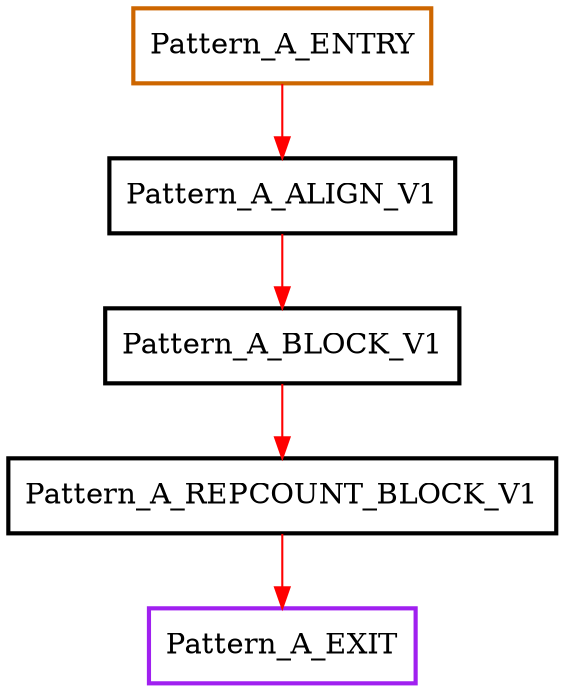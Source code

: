 digraph "patternA-v1" {
  name = "patternA-v1"
  node [pattern=Pattern_A type=block cpu=1 style=filled fillcolor=white color=black penwidth=2 shape=rectangle]
  "Pattern_A_BLOCK_V1" [tperiod=100000000]
  "Pattern_A_ALIGN_V1" [tperiod=0]
  "Pattern_A_REPCOUNT_BLOCK_V1" [tperiod=0 qlo=1]
  "Pattern_A_ENTRY" [patentry=true tperiod=100000000 color=darkorange3]
  "Pattern_A_EXIT" [patexit=true tperiod=100000000 qlo=1 qhi=1 qil=1 color=purple]
  edge [type=defdst color=red]
  "Pattern_A_ENTRY" -> "Pattern_A_ALIGN_V1"
  "Pattern_A_ALIGN_V1" -> "Pattern_A_BLOCK_V1"
  "Pattern_A_BLOCK_V1" -> "Pattern_A_REPCOUNT_BLOCK_V1"
  "Pattern_A_REPCOUNT_BLOCK_V1" -> "Pattern_A_EXIT"
}
